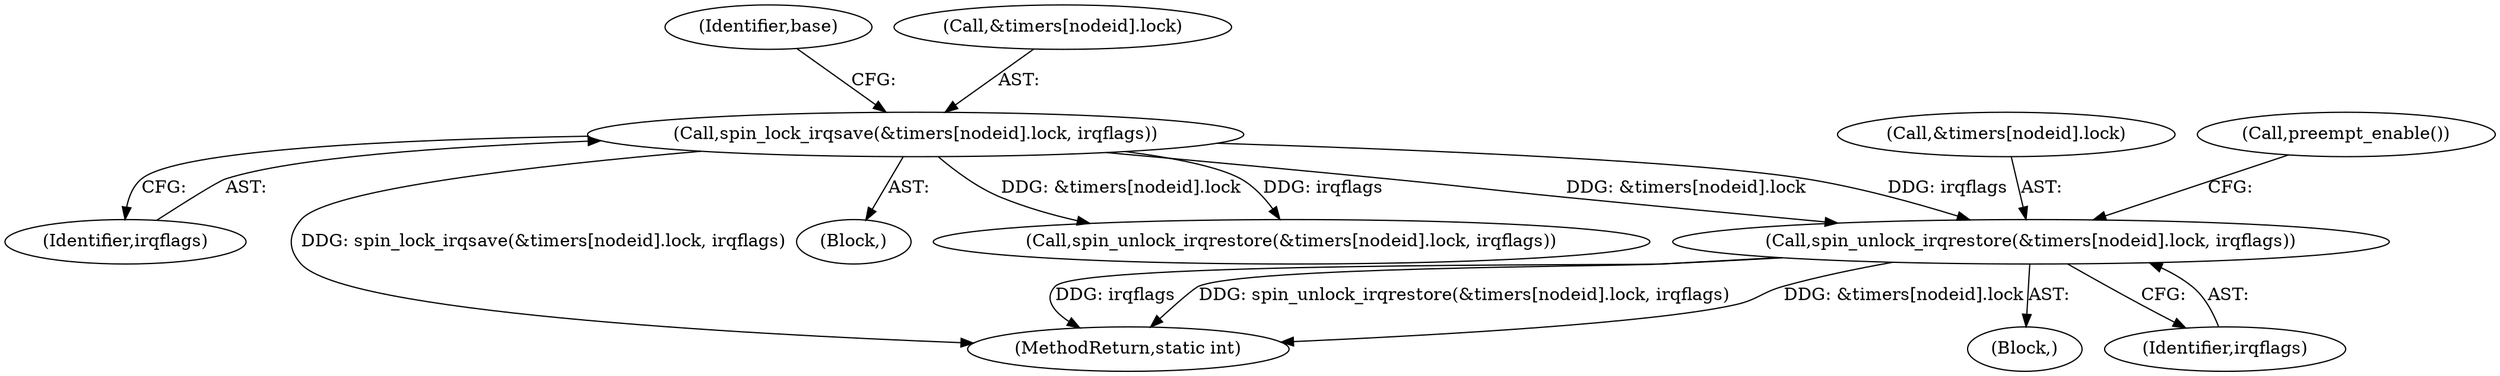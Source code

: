 digraph "0_linux_f8bd2258e2d520dff28c855658bd24bdafb5102d_3@array" {
"1000285" [label="(Call,spin_unlock_irqrestore(&timers[nodeid].lock, irqflags))"];
"1000213" [label="(Call,spin_lock_irqsave(&timers[nodeid].lock, irqflags))"];
"1000213" [label="(Call,spin_lock_irqsave(&timers[nodeid].lock, irqflags))"];
"1000220" [label="(Identifier,irqflags)"];
"1000286" [label="(Call,&timers[nodeid].lock)"];
"1000315" [label="(MethodReturn,static int)"];
"1000285" [label="(Call,spin_unlock_irqrestore(&timers[nodeid].lock, irqflags))"];
"1000223" [label="(Identifier,base)"];
"1000214" [label="(Call,&timers[nodeid].lock)"];
"1000114" [label="(Block,)"];
"1000284" [label="(Block,)"];
"1000293" [label="(Call,preempt_enable())"];
"1000292" [label="(Identifier,irqflags)"];
"1000304" [label="(Call,spin_unlock_irqrestore(&timers[nodeid].lock, irqflags))"];
"1000285" -> "1000284"  [label="AST: "];
"1000285" -> "1000292"  [label="CFG: "];
"1000286" -> "1000285"  [label="AST: "];
"1000292" -> "1000285"  [label="AST: "];
"1000293" -> "1000285"  [label="CFG: "];
"1000285" -> "1000315"  [label="DDG: &timers[nodeid].lock"];
"1000285" -> "1000315"  [label="DDG: irqflags"];
"1000285" -> "1000315"  [label="DDG: spin_unlock_irqrestore(&timers[nodeid].lock, irqflags)"];
"1000213" -> "1000285"  [label="DDG: &timers[nodeid].lock"];
"1000213" -> "1000285"  [label="DDG: irqflags"];
"1000213" -> "1000114"  [label="AST: "];
"1000213" -> "1000220"  [label="CFG: "];
"1000214" -> "1000213"  [label="AST: "];
"1000220" -> "1000213"  [label="AST: "];
"1000223" -> "1000213"  [label="CFG: "];
"1000213" -> "1000315"  [label="DDG: spin_lock_irqsave(&timers[nodeid].lock, irqflags)"];
"1000213" -> "1000304"  [label="DDG: &timers[nodeid].lock"];
"1000213" -> "1000304"  [label="DDG: irqflags"];
}
